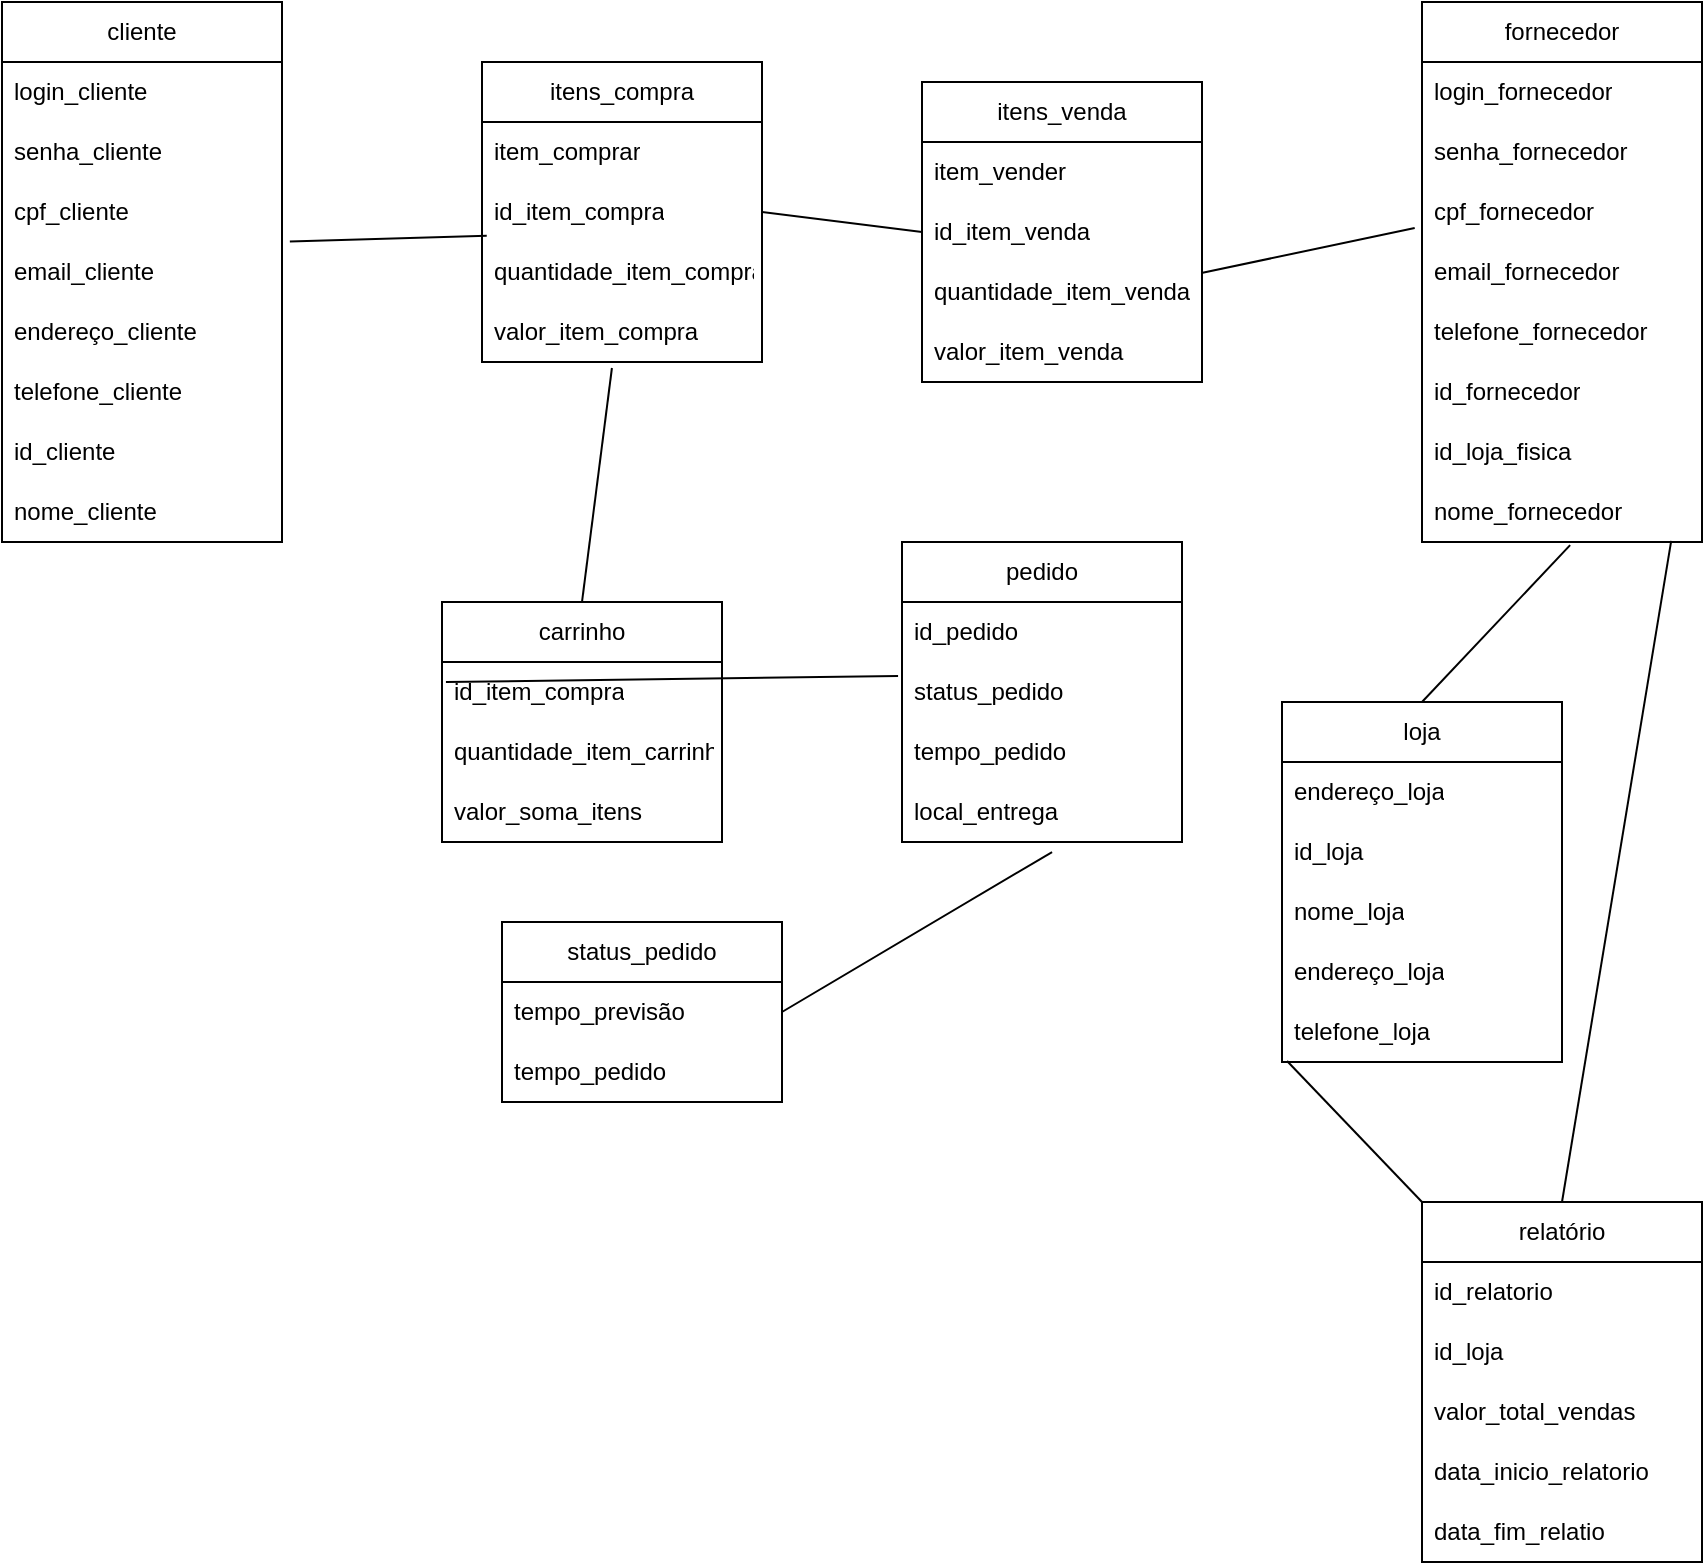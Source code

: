 <mxfile version="21.7.5" type="google">
  <diagram id="R2lEEEUBdFMjLlhIrx00" name="Page-1">
    <mxGraphModel grid="1" page="1" gridSize="10" guides="1" tooltips="1" connect="1" arrows="1" fold="1" pageScale="1" pageWidth="850" pageHeight="1100" math="0" shadow="0" extFonts="Permanent Marker^https://fonts.googleapis.com/css?family=Permanent+Marker">
      <root>
        <mxCell id="0" />
        <mxCell id="1" parent="0" />
        <mxCell id="KQ13cxPXFWvfp6p6sXfg-2" value="cliente" style="swimlane;fontStyle=0;childLayout=stackLayout;horizontal=1;startSize=30;horizontalStack=0;resizeParent=1;resizeParentMax=0;resizeLast=0;collapsible=1;marginBottom=0;whiteSpace=wrap;html=1;" vertex="1" parent="1">
          <mxGeometry width="140" height="270" as="geometry" />
        </mxCell>
        <mxCell id="KQ13cxPXFWvfp6p6sXfg-3" value="login_cliente" style="text;strokeColor=none;fillColor=none;align=left;verticalAlign=middle;spacingLeft=4;spacingRight=4;overflow=hidden;points=[[0,0.5],[1,0.5]];portConstraint=eastwest;rotatable=0;whiteSpace=wrap;html=1;" vertex="1" parent="KQ13cxPXFWvfp6p6sXfg-2">
          <mxGeometry y="30" width="140" height="30" as="geometry" />
        </mxCell>
        <mxCell id="KQ13cxPXFWvfp6p6sXfg-4" value="senha_cliente" style="text;strokeColor=none;fillColor=none;align=left;verticalAlign=middle;spacingLeft=4;spacingRight=4;overflow=hidden;points=[[0,0.5],[1,0.5]];portConstraint=eastwest;rotatable=0;whiteSpace=wrap;html=1;" vertex="1" parent="KQ13cxPXFWvfp6p6sXfg-2">
          <mxGeometry y="60" width="140" height="30" as="geometry" />
        </mxCell>
        <mxCell id="KQ13cxPXFWvfp6p6sXfg-5" value="cpf_cliente" style="text;strokeColor=none;fillColor=none;align=left;verticalAlign=middle;spacingLeft=4;spacingRight=4;overflow=hidden;points=[[0,0.5],[1,0.5]];portConstraint=eastwest;rotatable=0;whiteSpace=wrap;html=1;" vertex="1" parent="KQ13cxPXFWvfp6p6sXfg-2">
          <mxGeometry y="90" width="140" height="30" as="geometry" />
        </mxCell>
        <mxCell id="KQ13cxPXFWvfp6p6sXfg-12" value="email_cliente" style="text;strokeColor=none;fillColor=none;align=left;verticalAlign=middle;spacingLeft=4;spacingRight=4;overflow=hidden;points=[[0,0.5],[1,0.5]];portConstraint=eastwest;rotatable=0;whiteSpace=wrap;html=1;" vertex="1" parent="KQ13cxPXFWvfp6p6sXfg-2">
          <mxGeometry y="120" width="140" height="30" as="geometry" />
        </mxCell>
        <mxCell id="KQ13cxPXFWvfp6p6sXfg-13" value="endereço_cliente" style="text;strokeColor=none;fillColor=none;align=left;verticalAlign=middle;spacingLeft=4;spacingRight=4;overflow=hidden;points=[[0,0.5],[1,0.5]];portConstraint=eastwest;rotatable=0;whiteSpace=wrap;html=1;" vertex="1" parent="KQ13cxPXFWvfp6p6sXfg-2">
          <mxGeometry y="150" width="140" height="30" as="geometry" />
        </mxCell>
        <mxCell id="KQ13cxPXFWvfp6p6sXfg-14" value="telefone_cliente" style="text;strokeColor=none;fillColor=none;align=left;verticalAlign=middle;spacingLeft=4;spacingRight=4;overflow=hidden;points=[[0,0.5],[1,0.5]];portConstraint=eastwest;rotatable=0;whiteSpace=wrap;html=1;" vertex="1" parent="KQ13cxPXFWvfp6p6sXfg-2">
          <mxGeometry y="180" width="140" height="30" as="geometry" />
        </mxCell>
        <mxCell id="KQ13cxPXFWvfp6p6sXfg-58" value="id_cliente" style="text;strokeColor=none;fillColor=none;align=left;verticalAlign=middle;spacingLeft=4;spacingRight=4;overflow=hidden;points=[[0,0.5],[1,0.5]];portConstraint=eastwest;rotatable=0;whiteSpace=wrap;html=1;" vertex="1" parent="KQ13cxPXFWvfp6p6sXfg-2">
          <mxGeometry y="210" width="140" height="30" as="geometry" />
        </mxCell>
        <mxCell id="KQ13cxPXFWvfp6p6sXfg-61" value="nome_cliente" style="text;strokeColor=none;fillColor=none;align=left;verticalAlign=middle;spacingLeft=4;spacingRight=4;overflow=hidden;points=[[0,0.5],[1,0.5]];portConstraint=eastwest;rotatable=0;whiteSpace=wrap;html=1;" vertex="1" parent="KQ13cxPXFWvfp6p6sXfg-2">
          <mxGeometry y="240" width="140" height="30" as="geometry" />
        </mxCell>
        <mxCell id="KQ13cxPXFWvfp6p6sXfg-15" value="itens_venda" style="swimlane;fontStyle=0;childLayout=stackLayout;horizontal=1;startSize=30;horizontalStack=0;resizeParent=1;resizeParentMax=0;resizeLast=0;collapsible=1;marginBottom=0;whiteSpace=wrap;html=1;" vertex="1" parent="1">
          <mxGeometry x="460" y="40" width="140" height="150" as="geometry" />
        </mxCell>
        <mxCell id="KQ13cxPXFWvfp6p6sXfg-16" value="item_vender" style="text;strokeColor=none;fillColor=none;align=left;verticalAlign=middle;spacingLeft=4;spacingRight=4;overflow=hidden;points=[[0,0.5],[1,0.5]];portConstraint=eastwest;rotatable=0;whiteSpace=wrap;html=1;" vertex="1" parent="KQ13cxPXFWvfp6p6sXfg-15">
          <mxGeometry y="30" width="140" height="30" as="geometry" />
        </mxCell>
        <mxCell id="KQ13cxPXFWvfp6p6sXfg-17" value="id_item_venda" style="text;strokeColor=none;fillColor=none;align=left;verticalAlign=middle;spacingLeft=4;spacingRight=4;overflow=hidden;points=[[0,0.5],[1,0.5]];portConstraint=eastwest;rotatable=0;whiteSpace=wrap;html=1;" vertex="1" parent="KQ13cxPXFWvfp6p6sXfg-15">
          <mxGeometry y="60" width="140" height="30" as="geometry" />
        </mxCell>
        <mxCell id="KQ13cxPXFWvfp6p6sXfg-18" value="quantidade_item_venda" style="text;strokeColor=none;fillColor=none;align=left;verticalAlign=middle;spacingLeft=4;spacingRight=4;overflow=hidden;points=[[0,0.5],[1,0.5]];portConstraint=eastwest;rotatable=0;whiteSpace=wrap;html=1;" vertex="1" parent="KQ13cxPXFWvfp6p6sXfg-15">
          <mxGeometry y="90" width="140" height="30" as="geometry" />
        </mxCell>
        <mxCell id="KQ13cxPXFWvfp6p6sXfg-29" value="valor_item_venda" style="text;strokeColor=none;fillColor=none;align=left;verticalAlign=middle;spacingLeft=4;spacingRight=4;overflow=hidden;points=[[0,0.5],[1,0.5]];portConstraint=eastwest;rotatable=0;whiteSpace=wrap;html=1;" vertex="1" parent="KQ13cxPXFWvfp6p6sXfg-15">
          <mxGeometry y="120" width="140" height="30" as="geometry" />
        </mxCell>
        <mxCell id="KQ13cxPXFWvfp6p6sXfg-19" value="carrinho" style="swimlane;fontStyle=0;childLayout=stackLayout;horizontal=1;startSize=30;horizontalStack=0;resizeParent=1;resizeParentMax=0;resizeLast=0;collapsible=1;marginBottom=0;whiteSpace=wrap;html=1;" vertex="1" parent="1">
          <mxGeometry x="220" y="300" width="140" height="120" as="geometry" />
        </mxCell>
        <mxCell id="KQ13cxPXFWvfp6p6sXfg-20" value="id_item_compra" style="text;strokeColor=none;fillColor=none;align=left;verticalAlign=middle;spacingLeft=4;spacingRight=4;overflow=hidden;points=[[0,0.5],[1,0.5]];portConstraint=eastwest;rotatable=0;whiteSpace=wrap;html=1;" vertex="1" parent="KQ13cxPXFWvfp6p6sXfg-19">
          <mxGeometry y="30" width="140" height="30" as="geometry" />
        </mxCell>
        <mxCell id="KQ13cxPXFWvfp6p6sXfg-21" value="quantidade_item_carrinho" style="text;strokeColor=none;fillColor=none;align=left;verticalAlign=middle;spacingLeft=4;spacingRight=4;overflow=hidden;points=[[0,0.5],[1,0.5]];portConstraint=eastwest;rotatable=0;whiteSpace=wrap;html=1;" vertex="1" parent="KQ13cxPXFWvfp6p6sXfg-19">
          <mxGeometry y="60" width="140" height="30" as="geometry" />
        </mxCell>
        <mxCell id="KQ13cxPXFWvfp6p6sXfg-22" value="valor_soma_itens" style="text;strokeColor=none;fillColor=none;align=left;verticalAlign=middle;spacingLeft=4;spacingRight=4;overflow=hidden;points=[[0,0.5],[1,0.5]];portConstraint=eastwest;rotatable=0;whiteSpace=wrap;html=1;" vertex="1" parent="KQ13cxPXFWvfp6p6sXfg-19">
          <mxGeometry y="90" width="140" height="30" as="geometry" />
        </mxCell>
        <mxCell id="KQ13cxPXFWvfp6p6sXfg-23" value="itens_compra" style="swimlane;fontStyle=0;childLayout=stackLayout;horizontal=1;startSize=30;horizontalStack=0;resizeParent=1;resizeParentMax=0;resizeLast=0;collapsible=1;marginBottom=0;whiteSpace=wrap;html=1;" vertex="1" parent="1">
          <mxGeometry x="240" y="30" width="140" height="150" as="geometry" />
        </mxCell>
        <mxCell id="KQ13cxPXFWvfp6p6sXfg-24" value="item_comprar" style="text;strokeColor=none;fillColor=none;align=left;verticalAlign=middle;spacingLeft=4;spacingRight=4;overflow=hidden;points=[[0,0.5],[1,0.5]];portConstraint=eastwest;rotatable=0;whiteSpace=wrap;html=1;" vertex="1" parent="KQ13cxPXFWvfp6p6sXfg-23">
          <mxGeometry y="30" width="140" height="30" as="geometry" />
        </mxCell>
        <mxCell id="KQ13cxPXFWvfp6p6sXfg-25" value="id_item_compra" style="text;strokeColor=none;fillColor=none;align=left;verticalAlign=middle;spacingLeft=4;spacingRight=4;overflow=hidden;points=[[0,0.5],[1,0.5]];portConstraint=eastwest;rotatable=0;whiteSpace=wrap;html=1;" vertex="1" parent="KQ13cxPXFWvfp6p6sXfg-23">
          <mxGeometry y="60" width="140" height="30" as="geometry" />
        </mxCell>
        <mxCell id="KQ13cxPXFWvfp6p6sXfg-26" value="quantidade_item_compra" style="text;strokeColor=none;fillColor=none;align=left;verticalAlign=middle;spacingLeft=4;spacingRight=4;overflow=hidden;points=[[0,0.5],[1,0.5]];portConstraint=eastwest;rotatable=0;whiteSpace=wrap;html=1;" vertex="1" parent="KQ13cxPXFWvfp6p6sXfg-23">
          <mxGeometry y="90" width="140" height="30" as="geometry" />
        </mxCell>
        <mxCell id="KQ13cxPXFWvfp6p6sXfg-28" value="valor_item_compra" style="text;strokeColor=none;fillColor=none;align=left;verticalAlign=middle;spacingLeft=4;spacingRight=4;overflow=hidden;points=[[0,0.5],[1,0.5]];portConstraint=eastwest;rotatable=0;whiteSpace=wrap;html=1;" vertex="1" parent="KQ13cxPXFWvfp6p6sXfg-23">
          <mxGeometry y="120" width="140" height="30" as="geometry" />
        </mxCell>
        <mxCell id="KQ13cxPXFWvfp6p6sXfg-30" value="" style="endArrow=none;html=1;rounded=0;exitX=0.5;exitY=0;exitDx=0;exitDy=0;entryX=0.464;entryY=1.1;entryDx=0;entryDy=0;entryPerimeter=0;" edge="1" parent="1" source="KQ13cxPXFWvfp6p6sXfg-19" target="KQ13cxPXFWvfp6p6sXfg-28">
          <mxGeometry width="50" height="50" relative="1" as="geometry">
            <mxPoint x="150" y="280" as="sourcePoint" />
            <mxPoint x="280" y="230" as="targetPoint" />
          </mxGeometry>
        </mxCell>
        <mxCell id="KQ13cxPXFWvfp6p6sXfg-31" value="" style="endArrow=none;html=1;rounded=0;exitX=1;exitY=0.5;exitDx=0;exitDy=0;entryX=0;entryY=0.5;entryDx=0;entryDy=0;" edge="1" parent="1" source="KQ13cxPXFWvfp6p6sXfg-25" target="KQ13cxPXFWvfp6p6sXfg-17">
          <mxGeometry width="50" height="50" relative="1" as="geometry">
            <mxPoint x="400" y="170" as="sourcePoint" />
            <mxPoint x="440" y="120" as="targetPoint" />
          </mxGeometry>
        </mxCell>
        <mxCell id="KQ13cxPXFWvfp6p6sXfg-32" value="pedido" style="swimlane;fontStyle=0;childLayout=stackLayout;horizontal=1;startSize=30;horizontalStack=0;resizeParent=1;resizeParentMax=0;resizeLast=0;collapsible=1;marginBottom=0;whiteSpace=wrap;html=1;" vertex="1" parent="1">
          <mxGeometry x="450" y="270" width="140" height="150" as="geometry" />
        </mxCell>
        <mxCell id="KQ13cxPXFWvfp6p6sXfg-33" value="id_pedido" style="text;strokeColor=none;fillColor=none;align=left;verticalAlign=middle;spacingLeft=4;spacingRight=4;overflow=hidden;points=[[0,0.5],[1,0.5]];portConstraint=eastwest;rotatable=0;whiteSpace=wrap;html=1;" vertex="1" parent="KQ13cxPXFWvfp6p6sXfg-32">
          <mxGeometry y="30" width="140" height="30" as="geometry" />
        </mxCell>
        <mxCell id="KQ13cxPXFWvfp6p6sXfg-34" value="status_pedido" style="text;strokeColor=none;fillColor=none;align=left;verticalAlign=middle;spacingLeft=4;spacingRight=4;overflow=hidden;points=[[0,0.5],[1,0.5]];portConstraint=eastwest;rotatable=0;whiteSpace=wrap;html=1;" vertex="1" parent="KQ13cxPXFWvfp6p6sXfg-32">
          <mxGeometry y="60" width="140" height="30" as="geometry" />
        </mxCell>
        <mxCell id="KQ13cxPXFWvfp6p6sXfg-35" value="tempo_pedido" style="text;strokeColor=none;fillColor=none;align=left;verticalAlign=middle;spacingLeft=4;spacingRight=4;overflow=hidden;points=[[0,0.5],[1,0.5]];portConstraint=eastwest;rotatable=0;whiteSpace=wrap;html=1;" vertex="1" parent="KQ13cxPXFWvfp6p6sXfg-32">
          <mxGeometry y="90" width="140" height="30" as="geometry" />
        </mxCell>
        <mxCell id="KQ13cxPXFWvfp6p6sXfg-41" value="local_entrega" style="text;strokeColor=none;fillColor=none;align=left;verticalAlign=middle;spacingLeft=4;spacingRight=4;overflow=hidden;points=[[0,0.5],[1,0.5]];portConstraint=eastwest;rotatable=0;whiteSpace=wrap;html=1;" vertex="1" parent="KQ13cxPXFWvfp6p6sXfg-32">
          <mxGeometry y="120" width="140" height="30" as="geometry" />
        </mxCell>
        <mxCell id="KQ13cxPXFWvfp6p6sXfg-36" value="" style="endArrow=none;html=1;rounded=0;exitX=1.014;exitY=0;exitDx=0;exitDy=0;exitPerimeter=0;entryX=-0.014;entryY=0.233;entryDx=0;entryDy=0;entryPerimeter=0;" edge="1" parent="1" target="KQ13cxPXFWvfp6p6sXfg-34">
          <mxGeometry width="50" height="50" relative="1" as="geometry">
            <mxPoint x="221.96" y="340" as="sourcePoint" />
            <mxPoint x="340" y="320" as="targetPoint" />
          </mxGeometry>
        </mxCell>
        <mxCell id="KQ13cxPXFWvfp6p6sXfg-37" value="status_pedido" style="swimlane;fontStyle=0;childLayout=stackLayout;horizontal=1;startSize=30;horizontalStack=0;resizeParent=1;resizeParentMax=0;resizeLast=0;collapsible=1;marginBottom=0;whiteSpace=wrap;html=1;" vertex="1" parent="1">
          <mxGeometry x="250" y="460" width="140" height="90" as="geometry" />
        </mxCell>
        <mxCell id="KQ13cxPXFWvfp6p6sXfg-39" value="tempo_previsão" style="text;strokeColor=none;fillColor=none;align=left;verticalAlign=middle;spacingLeft=4;spacingRight=4;overflow=hidden;points=[[0,0.5],[1,0.5]];portConstraint=eastwest;rotatable=0;whiteSpace=wrap;html=1;" vertex="1" parent="KQ13cxPXFWvfp6p6sXfg-37">
          <mxGeometry y="30" width="140" height="30" as="geometry" />
        </mxCell>
        <mxCell id="KQ13cxPXFWvfp6p6sXfg-38" value="tempo_pedido" style="text;strokeColor=none;fillColor=none;align=left;verticalAlign=middle;spacingLeft=4;spacingRight=4;overflow=hidden;points=[[0,0.5],[1,0.5]];portConstraint=eastwest;rotatable=0;whiteSpace=wrap;html=1;" vertex="1" parent="KQ13cxPXFWvfp6p6sXfg-37">
          <mxGeometry y="60" width="140" height="30" as="geometry" />
        </mxCell>
        <mxCell id="KQ13cxPXFWvfp6p6sXfg-42" value="" style="endArrow=none;html=1;rounded=0;entryX=0.536;entryY=1.167;entryDx=0;entryDy=0;entryPerimeter=0;exitX=1;exitY=0.5;exitDx=0;exitDy=0;" edge="1" parent="1" source="KQ13cxPXFWvfp6p6sXfg-39" target="KQ13cxPXFWvfp6p6sXfg-41">
          <mxGeometry width="50" height="50" relative="1" as="geometry">
            <mxPoint x="339.02" y="514.99" as="sourcePoint" />
            <mxPoint x="390" y="460" as="targetPoint" />
          </mxGeometry>
        </mxCell>
        <mxCell id="KQ13cxPXFWvfp6p6sXfg-49" value="" style="endArrow=none;html=1;rounded=0;exitX=1.028;exitY=-0.01;exitDx=0;exitDy=0;exitPerimeter=0;entryX=0.017;entryY=-0.105;entryDx=0;entryDy=0;entryPerimeter=0;" edge="1" parent="1" source="KQ13cxPXFWvfp6p6sXfg-12" target="KQ13cxPXFWvfp6p6sXfg-26">
          <mxGeometry width="50" height="50" relative="1" as="geometry">
            <mxPoint x="200" y="140" as="sourcePoint" />
            <mxPoint x="250" y="90" as="targetPoint" />
          </mxGeometry>
        </mxCell>
        <mxCell id="KQ13cxPXFWvfp6p6sXfg-50" value="fornecedor" style="swimlane;fontStyle=0;childLayout=stackLayout;horizontal=1;startSize=30;horizontalStack=0;resizeParent=1;resizeParentMax=0;resizeLast=0;collapsible=1;marginBottom=0;whiteSpace=wrap;html=1;" vertex="1" parent="1">
          <mxGeometry x="710" width="140" height="270" as="geometry" />
        </mxCell>
        <mxCell id="KQ13cxPXFWvfp6p6sXfg-51" value="login_fornecedor" style="text;strokeColor=none;fillColor=none;align=left;verticalAlign=middle;spacingLeft=4;spacingRight=4;overflow=hidden;points=[[0,0.5],[1,0.5]];portConstraint=eastwest;rotatable=0;whiteSpace=wrap;html=1;" vertex="1" parent="KQ13cxPXFWvfp6p6sXfg-50">
          <mxGeometry y="30" width="140" height="30" as="geometry" />
        </mxCell>
        <mxCell id="KQ13cxPXFWvfp6p6sXfg-52" value="senha_fornecedor" style="text;strokeColor=none;fillColor=none;align=left;verticalAlign=middle;spacingLeft=4;spacingRight=4;overflow=hidden;points=[[0,0.5],[1,0.5]];portConstraint=eastwest;rotatable=0;whiteSpace=wrap;html=1;" vertex="1" parent="KQ13cxPXFWvfp6p6sXfg-50">
          <mxGeometry y="60" width="140" height="30" as="geometry" />
        </mxCell>
        <mxCell id="KQ13cxPXFWvfp6p6sXfg-53" value="cpf_fornecedor" style="text;strokeColor=none;fillColor=none;align=left;verticalAlign=middle;spacingLeft=4;spacingRight=4;overflow=hidden;points=[[0,0.5],[1,0.5]];portConstraint=eastwest;rotatable=0;whiteSpace=wrap;html=1;" vertex="1" parent="KQ13cxPXFWvfp6p6sXfg-50">
          <mxGeometry y="90" width="140" height="30" as="geometry" />
        </mxCell>
        <mxCell id="KQ13cxPXFWvfp6p6sXfg-54" value="email_fornecedor" style="text;strokeColor=none;fillColor=none;align=left;verticalAlign=middle;spacingLeft=4;spacingRight=4;overflow=hidden;points=[[0,0.5],[1,0.5]];portConstraint=eastwest;rotatable=0;whiteSpace=wrap;html=1;" vertex="1" parent="KQ13cxPXFWvfp6p6sXfg-50">
          <mxGeometry y="120" width="140" height="30" as="geometry" />
        </mxCell>
        <mxCell id="KQ13cxPXFWvfp6p6sXfg-56" value="telefone_fornecedor" style="text;strokeColor=none;fillColor=none;align=left;verticalAlign=middle;spacingLeft=4;spacingRight=4;overflow=hidden;points=[[0,0.5],[1,0.5]];portConstraint=eastwest;rotatable=0;whiteSpace=wrap;html=1;" vertex="1" parent="KQ13cxPXFWvfp6p6sXfg-50">
          <mxGeometry y="150" width="140" height="30" as="geometry" />
        </mxCell>
        <mxCell id="KQ13cxPXFWvfp6p6sXfg-59" value="id_fornecedor" style="text;strokeColor=none;fillColor=none;align=left;verticalAlign=middle;spacingLeft=4;spacingRight=4;overflow=hidden;points=[[0,0.5],[1,0.5]];portConstraint=eastwest;rotatable=0;whiteSpace=wrap;html=1;" vertex="1" parent="KQ13cxPXFWvfp6p6sXfg-50">
          <mxGeometry y="180" width="140" height="30" as="geometry" />
        </mxCell>
        <mxCell id="KQ13cxPXFWvfp6p6sXfg-60" value="id_loja_fisica" style="text;strokeColor=none;fillColor=none;align=left;verticalAlign=middle;spacingLeft=4;spacingRight=4;overflow=hidden;points=[[0,0.5],[1,0.5]];portConstraint=eastwest;rotatable=0;whiteSpace=wrap;html=1;" vertex="1" parent="KQ13cxPXFWvfp6p6sXfg-50">
          <mxGeometry y="210" width="140" height="30" as="geometry" />
        </mxCell>
        <mxCell id="KQ13cxPXFWvfp6p6sXfg-62" value="nome_fornecedor" style="text;strokeColor=none;fillColor=none;align=left;verticalAlign=middle;spacingLeft=4;spacingRight=4;overflow=hidden;points=[[0,0.5],[1,0.5]];portConstraint=eastwest;rotatable=0;whiteSpace=wrap;html=1;" vertex="1" parent="KQ13cxPXFWvfp6p6sXfg-50">
          <mxGeometry y="240" width="140" height="30" as="geometry" />
        </mxCell>
        <mxCell id="KQ13cxPXFWvfp6p6sXfg-57" value="" style="endArrow=none;html=1;rounded=0;exitX=0.998;exitY=0.183;exitDx=0;exitDy=0;exitPerimeter=0;entryX=-0.026;entryY=0.767;entryDx=0;entryDy=0;entryPerimeter=0;" edge="1" parent="1" source="KQ13cxPXFWvfp6p6sXfg-18" target="KQ13cxPXFWvfp6p6sXfg-53">
          <mxGeometry width="50" height="50" relative="1" as="geometry">
            <mxPoint x="660" y="190" as="sourcePoint" />
            <mxPoint x="710" y="140" as="targetPoint" />
          </mxGeometry>
        </mxCell>
        <mxCell id="KQ13cxPXFWvfp6p6sXfg-63" value="loja" style="swimlane;fontStyle=0;childLayout=stackLayout;horizontal=1;startSize=30;horizontalStack=0;resizeParent=1;resizeParentMax=0;resizeLast=0;collapsible=1;marginBottom=0;whiteSpace=wrap;html=1;" vertex="1" parent="1">
          <mxGeometry x="640" y="350" width="140" height="180" as="geometry" />
        </mxCell>
        <mxCell id="KQ13cxPXFWvfp6p6sXfg-64" value="endereço_loja" style="text;strokeColor=none;fillColor=none;align=left;verticalAlign=middle;spacingLeft=4;spacingRight=4;overflow=hidden;points=[[0,0.5],[1,0.5]];portConstraint=eastwest;rotatable=0;whiteSpace=wrap;html=1;" vertex="1" parent="KQ13cxPXFWvfp6p6sXfg-63">
          <mxGeometry y="30" width="140" height="30" as="geometry" />
        </mxCell>
        <mxCell id="KQ13cxPXFWvfp6p6sXfg-65" value="id_loja" style="text;strokeColor=none;fillColor=none;align=left;verticalAlign=middle;spacingLeft=4;spacingRight=4;overflow=hidden;points=[[0,0.5],[1,0.5]];portConstraint=eastwest;rotatable=0;whiteSpace=wrap;html=1;" vertex="1" parent="KQ13cxPXFWvfp6p6sXfg-63">
          <mxGeometry y="60" width="140" height="30" as="geometry" />
        </mxCell>
        <mxCell id="KQ13cxPXFWvfp6p6sXfg-66" value="nome_loja" style="text;strokeColor=none;fillColor=none;align=left;verticalAlign=middle;spacingLeft=4;spacingRight=4;overflow=hidden;points=[[0,0.5],[1,0.5]];portConstraint=eastwest;rotatable=0;whiteSpace=wrap;html=1;" vertex="1" parent="KQ13cxPXFWvfp6p6sXfg-63">
          <mxGeometry y="90" width="140" height="30" as="geometry" />
        </mxCell>
        <mxCell id="KQ13cxPXFWvfp6p6sXfg-67" value="endereço_loja" style="text;strokeColor=none;fillColor=none;align=left;verticalAlign=middle;spacingLeft=4;spacingRight=4;overflow=hidden;points=[[0,0.5],[1,0.5]];portConstraint=eastwest;rotatable=0;whiteSpace=wrap;html=1;" vertex="1" parent="KQ13cxPXFWvfp6p6sXfg-63">
          <mxGeometry y="120" width="140" height="30" as="geometry" />
        </mxCell>
        <mxCell id="KQ13cxPXFWvfp6p6sXfg-68" value="telefone_loja" style="text;strokeColor=none;fillColor=none;align=left;verticalAlign=middle;spacingLeft=4;spacingRight=4;overflow=hidden;points=[[0,0.5],[1,0.5]];portConstraint=eastwest;rotatable=0;whiteSpace=wrap;html=1;" vertex="1" parent="KQ13cxPXFWvfp6p6sXfg-63">
          <mxGeometry y="150" width="140" height="30" as="geometry" />
        </mxCell>
        <mxCell id="KQ13cxPXFWvfp6p6sXfg-69" value="" style="endArrow=none;html=1;rounded=0;entryX=0.529;entryY=1.053;entryDx=0;entryDy=0;entryPerimeter=0;exitX=0.5;exitY=0;exitDx=0;exitDy=0;" edge="1" parent="1" source="KQ13cxPXFWvfp6p6sXfg-63" target="KQ13cxPXFWvfp6p6sXfg-62">
          <mxGeometry width="50" height="50" relative="1" as="geometry">
            <mxPoint x="730" y="350" as="sourcePoint" />
            <mxPoint x="780" y="300" as="targetPoint" />
          </mxGeometry>
        </mxCell>
        <mxCell id="KQ13cxPXFWvfp6p6sXfg-70" value="relatório" style="swimlane;fontStyle=0;childLayout=stackLayout;horizontal=1;startSize=30;horizontalStack=0;resizeParent=1;resizeParentMax=0;resizeLast=0;collapsible=1;marginBottom=0;whiteSpace=wrap;html=1;" vertex="1" parent="1">
          <mxGeometry x="710" y="600" width="140" height="180" as="geometry" />
        </mxCell>
        <mxCell id="KQ13cxPXFWvfp6p6sXfg-71" value="id_relatorio" style="text;strokeColor=none;fillColor=none;align=left;verticalAlign=middle;spacingLeft=4;spacingRight=4;overflow=hidden;points=[[0,0.5],[1,0.5]];portConstraint=eastwest;rotatable=0;whiteSpace=wrap;html=1;" vertex="1" parent="KQ13cxPXFWvfp6p6sXfg-70">
          <mxGeometry y="30" width="140" height="30" as="geometry" />
        </mxCell>
        <mxCell id="KQ13cxPXFWvfp6p6sXfg-72" value="id_loja" style="text;strokeColor=none;fillColor=none;align=left;verticalAlign=middle;spacingLeft=4;spacingRight=4;overflow=hidden;points=[[0,0.5],[1,0.5]];portConstraint=eastwest;rotatable=0;whiteSpace=wrap;html=1;" vertex="1" parent="KQ13cxPXFWvfp6p6sXfg-70">
          <mxGeometry y="60" width="140" height="30" as="geometry" />
        </mxCell>
        <mxCell id="KQ13cxPXFWvfp6p6sXfg-73" value="valor_total_vendas" style="text;strokeColor=none;fillColor=none;align=left;verticalAlign=middle;spacingLeft=4;spacingRight=4;overflow=hidden;points=[[0,0.5],[1,0.5]];portConstraint=eastwest;rotatable=0;whiteSpace=wrap;html=1;" vertex="1" parent="KQ13cxPXFWvfp6p6sXfg-70">
          <mxGeometry y="90" width="140" height="30" as="geometry" />
        </mxCell>
        <mxCell id="KQ13cxPXFWvfp6p6sXfg-74" value="data_inicio_relatorio" style="text;strokeColor=none;fillColor=none;align=left;verticalAlign=middle;spacingLeft=4;spacingRight=4;overflow=hidden;points=[[0,0.5],[1,0.5]];portConstraint=eastwest;rotatable=0;whiteSpace=wrap;html=1;" vertex="1" parent="KQ13cxPXFWvfp6p6sXfg-70">
          <mxGeometry y="120" width="140" height="30" as="geometry" />
        </mxCell>
        <mxCell id="KQ13cxPXFWvfp6p6sXfg-75" value="data_fim_relatio&lt;br&gt;" style="text;strokeColor=none;fillColor=none;align=left;verticalAlign=middle;spacingLeft=4;spacingRight=4;overflow=hidden;points=[[0,0.5],[1,0.5]];portConstraint=eastwest;rotatable=0;whiteSpace=wrap;html=1;" vertex="1" parent="KQ13cxPXFWvfp6p6sXfg-70">
          <mxGeometry y="150" width="140" height="30" as="geometry" />
        </mxCell>
        <mxCell id="KQ13cxPXFWvfp6p6sXfg-76" value="" style="endArrow=none;html=1;rounded=0;exitX=0.5;exitY=0;exitDx=0;exitDy=0;entryX=0.89;entryY=0.982;entryDx=0;entryDy=0;entryPerimeter=0;" edge="1" parent="1" source="KQ13cxPXFWvfp6p6sXfg-70" target="KQ13cxPXFWvfp6p6sXfg-62">
          <mxGeometry width="50" height="50" relative="1" as="geometry">
            <mxPoint x="790" y="580" as="sourcePoint" />
            <mxPoint x="840" y="530" as="targetPoint" />
          </mxGeometry>
        </mxCell>
        <mxCell id="KQ13cxPXFWvfp6p6sXfg-77" value="" style="endArrow=none;html=1;rounded=0;entryX=0.018;entryY=0.983;entryDx=0;entryDy=0;entryPerimeter=0;exitX=0;exitY=0;exitDx=0;exitDy=0;" edge="1" parent="1" source="KQ13cxPXFWvfp6p6sXfg-70" target="KQ13cxPXFWvfp6p6sXfg-68">
          <mxGeometry width="50" height="50" relative="1" as="geometry">
            <mxPoint x="670" y="630" as="sourcePoint" />
            <mxPoint x="720" y="580" as="targetPoint" />
          </mxGeometry>
        </mxCell>
      </root>
    </mxGraphModel>
  </diagram>
</mxfile>
